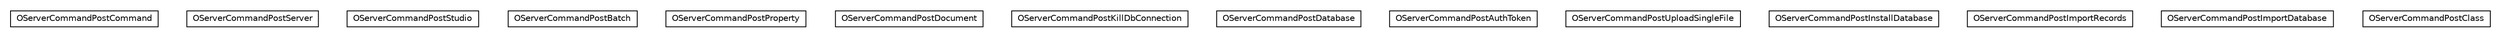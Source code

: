 #!/usr/local/bin/dot
#
# Class diagram 
# Generated by UMLGraph version R5_6-24-gf6e263 (http://www.umlgraph.org/)
#

digraph G {
	edge [fontname="Helvetica",fontsize=10,labelfontname="Helvetica",labelfontsize=10];
	node [fontname="Helvetica",fontsize=10,shape=plaintext];
	nodesep=0.25;
	ranksep=0.5;
	// com.orientechnologies.orient.server.network.protocol.http.command.post.OServerCommandPostCommand
	c357299 [label=<<table title="com.orientechnologies.orient.server.network.protocol.http.command.post.OServerCommandPostCommand" border="0" cellborder="1" cellspacing="0" cellpadding="2" port="p" href="./OServerCommandPostCommand.html">
		<tr><td><table border="0" cellspacing="0" cellpadding="1">
<tr><td align="center" balign="center"> OServerCommandPostCommand </td></tr>
		</table></td></tr>
		</table>>, URL="./OServerCommandPostCommand.html", fontname="Helvetica", fontcolor="black", fontsize=10.0];
	// com.orientechnologies.orient.server.network.protocol.http.command.post.OServerCommandPostServer
	c357300 [label=<<table title="com.orientechnologies.orient.server.network.protocol.http.command.post.OServerCommandPostServer" border="0" cellborder="1" cellspacing="0" cellpadding="2" port="p" href="./OServerCommandPostServer.html">
		<tr><td><table border="0" cellspacing="0" cellpadding="1">
<tr><td align="center" balign="center"> OServerCommandPostServer </td></tr>
		</table></td></tr>
		</table>>, URL="./OServerCommandPostServer.html", fontname="Helvetica", fontcolor="black", fontsize=10.0];
	// com.orientechnologies.orient.server.network.protocol.http.command.post.OServerCommandPostStudio
	c357301 [label=<<table title="com.orientechnologies.orient.server.network.protocol.http.command.post.OServerCommandPostStudio" border="0" cellborder="1" cellspacing="0" cellpadding="2" port="p" href="./OServerCommandPostStudio.html">
		<tr><td><table border="0" cellspacing="0" cellpadding="1">
<tr><td align="center" balign="center"> OServerCommandPostStudio </td></tr>
		</table></td></tr>
		</table>>, URL="./OServerCommandPostStudio.html", fontname="Helvetica", fontcolor="black", fontsize=10.0];
	// com.orientechnologies.orient.server.network.protocol.http.command.post.OServerCommandPostBatch
	c357302 [label=<<table title="com.orientechnologies.orient.server.network.protocol.http.command.post.OServerCommandPostBatch" border="0" cellborder="1" cellspacing="0" cellpadding="2" port="p" href="./OServerCommandPostBatch.html">
		<tr><td><table border="0" cellspacing="0" cellpadding="1">
<tr><td align="center" balign="center"> OServerCommandPostBatch </td></tr>
		</table></td></tr>
		</table>>, URL="./OServerCommandPostBatch.html", fontname="Helvetica", fontcolor="black", fontsize=10.0];
	// com.orientechnologies.orient.server.network.protocol.http.command.post.OServerCommandPostProperty
	c357303 [label=<<table title="com.orientechnologies.orient.server.network.protocol.http.command.post.OServerCommandPostProperty" border="0" cellborder="1" cellspacing="0" cellpadding="2" port="p" href="./OServerCommandPostProperty.html">
		<tr><td><table border="0" cellspacing="0" cellpadding="1">
<tr><td align="center" balign="center"> OServerCommandPostProperty </td></tr>
		</table></td></tr>
		</table>>, URL="./OServerCommandPostProperty.html", fontname="Helvetica", fontcolor="black", fontsize=10.0];
	// com.orientechnologies.orient.server.network.protocol.http.command.post.OServerCommandPostDocument
	c357304 [label=<<table title="com.orientechnologies.orient.server.network.protocol.http.command.post.OServerCommandPostDocument" border="0" cellborder="1" cellspacing="0" cellpadding="2" port="p" href="./OServerCommandPostDocument.html">
		<tr><td><table border="0" cellspacing="0" cellpadding="1">
<tr><td align="center" balign="center"> OServerCommandPostDocument </td></tr>
		</table></td></tr>
		</table>>, URL="./OServerCommandPostDocument.html", fontname="Helvetica", fontcolor="black", fontsize=10.0];
	// com.orientechnologies.orient.server.network.protocol.http.command.post.OServerCommandPostKillDbConnection
	c357305 [label=<<table title="com.orientechnologies.orient.server.network.protocol.http.command.post.OServerCommandPostKillDbConnection" border="0" cellborder="1" cellspacing="0" cellpadding="2" port="p" href="./OServerCommandPostKillDbConnection.html">
		<tr><td><table border="0" cellspacing="0" cellpadding="1">
<tr><td align="center" balign="center"> OServerCommandPostKillDbConnection </td></tr>
		</table></td></tr>
		</table>>, URL="./OServerCommandPostKillDbConnection.html", fontname="Helvetica", fontcolor="black", fontsize=10.0];
	// com.orientechnologies.orient.server.network.protocol.http.command.post.OServerCommandPostDatabase
	c357306 [label=<<table title="com.orientechnologies.orient.server.network.protocol.http.command.post.OServerCommandPostDatabase" border="0" cellborder="1" cellspacing="0" cellpadding="2" port="p" href="./OServerCommandPostDatabase.html">
		<tr><td><table border="0" cellspacing="0" cellpadding="1">
<tr><td align="center" balign="center"> OServerCommandPostDatabase </td></tr>
		</table></td></tr>
		</table>>, URL="./OServerCommandPostDatabase.html", fontname="Helvetica", fontcolor="black", fontsize=10.0];
	// com.orientechnologies.orient.server.network.protocol.http.command.post.OServerCommandPostAuthToken
	c357307 [label=<<table title="com.orientechnologies.orient.server.network.protocol.http.command.post.OServerCommandPostAuthToken" border="0" cellborder="1" cellspacing="0" cellpadding="2" port="p" href="./OServerCommandPostAuthToken.html">
		<tr><td><table border="0" cellspacing="0" cellpadding="1">
<tr><td align="center" balign="center"> OServerCommandPostAuthToken </td></tr>
		</table></td></tr>
		</table>>, URL="./OServerCommandPostAuthToken.html", fontname="Helvetica", fontcolor="black", fontsize=10.0];
	// com.orientechnologies.orient.server.network.protocol.http.command.post.OServerCommandPostUploadSingleFile
	c357308 [label=<<table title="com.orientechnologies.orient.server.network.protocol.http.command.post.OServerCommandPostUploadSingleFile" border="0" cellborder="1" cellspacing="0" cellpadding="2" port="p" href="./OServerCommandPostUploadSingleFile.html">
		<tr><td><table border="0" cellspacing="0" cellpadding="1">
<tr><td align="center" balign="center"> OServerCommandPostUploadSingleFile </td></tr>
		</table></td></tr>
		</table>>, URL="./OServerCommandPostUploadSingleFile.html", fontname="Helvetica", fontcolor="black", fontsize=10.0];
	// com.orientechnologies.orient.server.network.protocol.http.command.post.OServerCommandPostInstallDatabase
	c357309 [label=<<table title="com.orientechnologies.orient.server.network.protocol.http.command.post.OServerCommandPostInstallDatabase" border="0" cellborder="1" cellspacing="0" cellpadding="2" port="p" href="./OServerCommandPostInstallDatabase.html">
		<tr><td><table border="0" cellspacing="0" cellpadding="1">
<tr><td align="center" balign="center"> OServerCommandPostInstallDatabase </td></tr>
		</table></td></tr>
		</table>>, URL="./OServerCommandPostInstallDatabase.html", fontname="Helvetica", fontcolor="black", fontsize=10.0];
	// com.orientechnologies.orient.server.network.protocol.http.command.post.OServerCommandPostImportRecords
	c357310 [label=<<table title="com.orientechnologies.orient.server.network.protocol.http.command.post.OServerCommandPostImportRecords" border="0" cellborder="1" cellspacing="0" cellpadding="2" port="p" href="./OServerCommandPostImportRecords.html">
		<tr><td><table border="0" cellspacing="0" cellpadding="1">
<tr><td align="center" balign="center"> OServerCommandPostImportRecords </td></tr>
		</table></td></tr>
		</table>>, URL="./OServerCommandPostImportRecords.html", fontname="Helvetica", fontcolor="black", fontsize=10.0];
	// com.orientechnologies.orient.server.network.protocol.http.command.post.OServerCommandPostImportDatabase
	c357311 [label=<<table title="com.orientechnologies.orient.server.network.protocol.http.command.post.OServerCommandPostImportDatabase" border="0" cellborder="1" cellspacing="0" cellpadding="2" port="p" href="./OServerCommandPostImportDatabase.html">
		<tr><td><table border="0" cellspacing="0" cellpadding="1">
<tr><td align="center" balign="center"> OServerCommandPostImportDatabase </td></tr>
		</table></td></tr>
		</table>>, URL="./OServerCommandPostImportDatabase.html", fontname="Helvetica", fontcolor="black", fontsize=10.0];
	// com.orientechnologies.orient.server.network.protocol.http.command.post.OServerCommandPostClass
	c357312 [label=<<table title="com.orientechnologies.orient.server.network.protocol.http.command.post.OServerCommandPostClass" border="0" cellborder="1" cellspacing="0" cellpadding="2" port="p" href="./OServerCommandPostClass.html">
		<tr><td><table border="0" cellspacing="0" cellpadding="1">
<tr><td align="center" balign="center"> OServerCommandPostClass </td></tr>
		</table></td></tr>
		</table>>, URL="./OServerCommandPostClass.html", fontname="Helvetica", fontcolor="black", fontsize=10.0];
}


